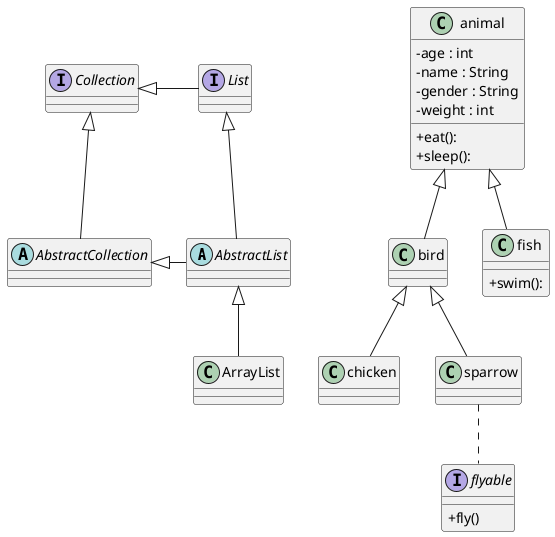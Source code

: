 @startuml
'https://plantuml.com/class-diagram

abstract class AbstractList
abstract AbstractCollection
interface List
interface Collection

List <|-- AbstractList
Collection <|-- AbstractCollection

Collection <|- List
AbstractCollection <|- AbstractList
AbstractList <|-- ArrayList

skinparam classAttributeIconSize 0

class animal {
- age : int
- name : String
- gender : String
- weight : int
+  eat():
+ sleep():

}

class bird extends animal{

}

class fish extends animal {
+ swim():
}
class chicken extends bird{

}

interface flyable  {
+ fly()
}

class sparrow extends bird{
}

sparrow .. flyable







@enduml